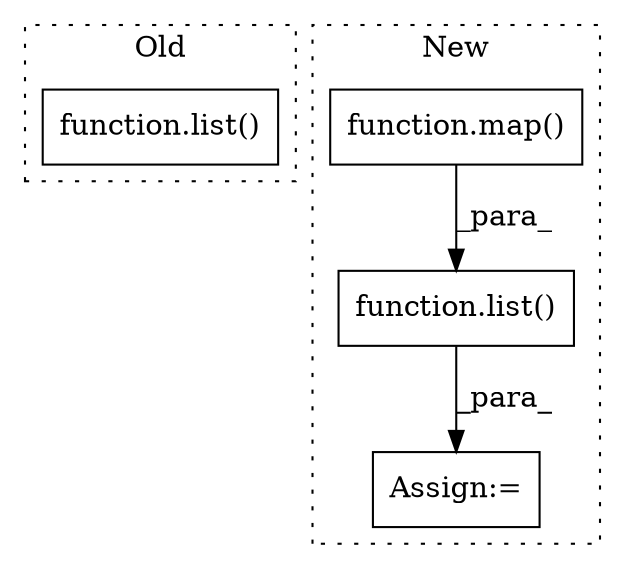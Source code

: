 digraph G {
subgraph cluster0 {
1 [label="function.list()" a="75" s="8330,8358" l="5,1" shape="box"];
label = "Old";
style="dotted";
}
subgraph cluster1 {
2 [label="function.map()" a="75" s="9264,9291" l="4,1" shape="box"];
3 [label="Assign:=" a="68" s="9217" l="42" shape="box"];
4 [label="function.list()" a="75" s="9259,9292" l="5,1" shape="box"];
label = "New";
style="dotted";
}
2 -> 4 [label="_para_"];
4 -> 3 [label="_para_"];
}